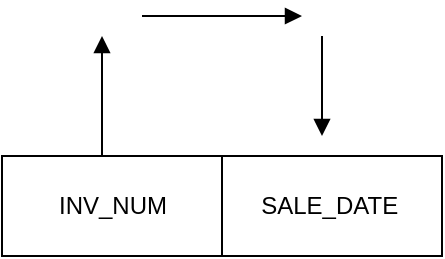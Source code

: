 <mxfile version="15.8.6" type="device"><diagram id="niK3U0xa8dbjVK-ijqjE" name="Page-1"><mxGraphModel dx="868" dy="425" grid="1" gridSize="10" guides="1" tooltips="1" connect="1" arrows="1" fold="1" page="1" pageScale="1" pageWidth="850" pageHeight="1100" math="0" shadow="0"><root><mxCell id="0"/><mxCell id="1" parent="0"/><mxCell id="WGVAsV123Uu8hF5YtfIr-1" value="INV_NUM" style="html=1;" vertex="1" parent="1"><mxGeometry x="160" y="170" width="110" height="50" as="geometry"/></mxCell><mxCell id="WGVAsV123Uu8hF5YtfIr-4" value="SALE_DATE&amp;nbsp;" style="html=1;" vertex="1" parent="1"><mxGeometry x="270" y="170" width="110" height="50" as="geometry"/></mxCell><mxCell id="WGVAsV123Uu8hF5YtfIr-6" value="" style="html=1;verticalAlign=bottom;endArrow=block;rounded=0;" edge="1" parent="1"><mxGeometry x="0.75" y="50" width="80" relative="1" as="geometry"><mxPoint x="210" y="170" as="sourcePoint"/><mxPoint x="210" y="110" as="targetPoint"/><mxPoint as="offset"/></mxGeometry></mxCell><mxCell id="WGVAsV123Uu8hF5YtfIr-8" value="" style="html=1;verticalAlign=bottom;endArrow=block;rounded=0;" edge="1" parent="1"><mxGeometry x="-0.25" y="30" width="80" relative="1" as="geometry"><mxPoint x="230" y="100" as="sourcePoint"/><mxPoint x="310" y="100" as="targetPoint"/><Array as="points"><mxPoint x="280" y="100"/></Array><mxPoint as="offset"/></mxGeometry></mxCell><mxCell id="WGVAsV123Uu8hF5YtfIr-9" value="" style="html=1;verticalAlign=bottom;endArrow=block;rounded=0;" edge="1" parent="1"><mxGeometry x="0.75" y="30" width="80" relative="1" as="geometry"><mxPoint x="320" y="110" as="sourcePoint"/><mxPoint x="320" y="160" as="targetPoint"/><mxPoint as="offset"/></mxGeometry></mxCell></root></mxGraphModel></diagram></mxfile>